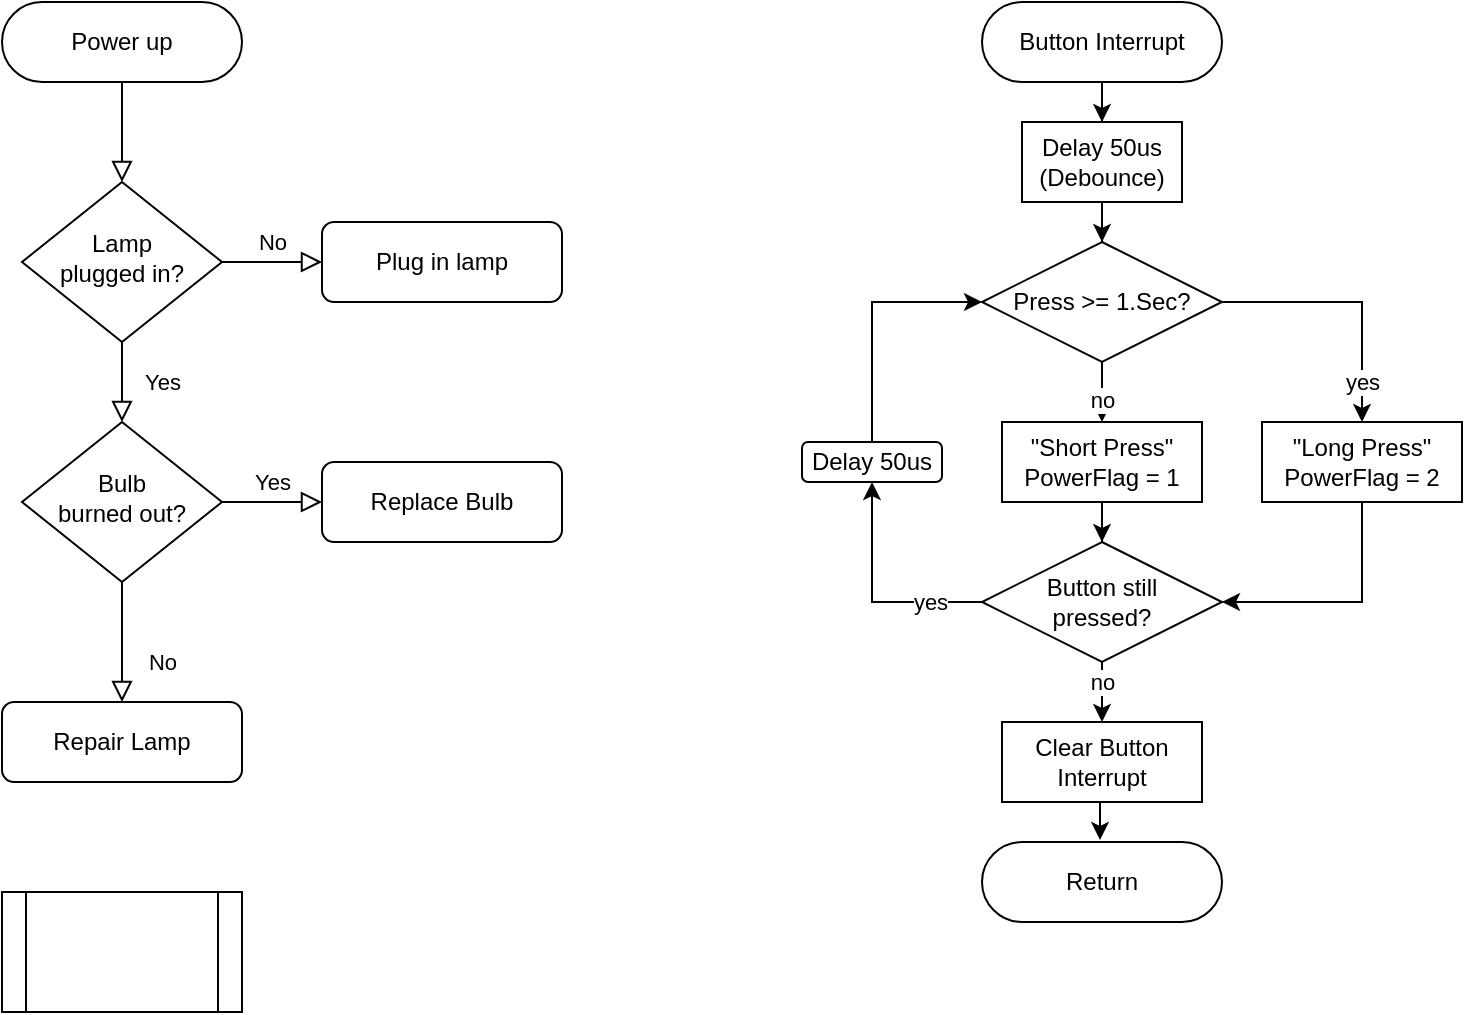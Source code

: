 <mxfile version="13.4.9" type="github"><diagram id="C5RBs43oDa-KdzZeNtuy" name="Page-1"><mxGraphModel dx="1228" dy="654" grid="1" gridSize="10" guides="1" tooltips="1" connect="1" arrows="1" fold="1" page="1" pageScale="1" pageWidth="827" pageHeight="1169" math="0" shadow="0"><root><mxCell id="WIyWlLk6GJQsqaUBKTNV-0"/><mxCell id="WIyWlLk6GJQsqaUBKTNV-1" parent="WIyWlLk6GJQsqaUBKTNV-0"/><mxCell id="WIyWlLk6GJQsqaUBKTNV-2" value="" style="rounded=0;html=1;jettySize=auto;orthogonalLoop=1;fontSize=11;endArrow=block;endFill=0;endSize=8;strokeWidth=1;shadow=0;labelBackgroundColor=none;edgeStyle=orthogonalEdgeStyle;" parent="WIyWlLk6GJQsqaUBKTNV-1" source="WIyWlLk6GJQsqaUBKTNV-3" target="WIyWlLk6GJQsqaUBKTNV-6" edge="1"><mxGeometry relative="1" as="geometry"/></mxCell><mxCell id="WIyWlLk6GJQsqaUBKTNV-3" value="Power up" style="rounded=1;whiteSpace=wrap;html=1;fontSize=12;glass=0;strokeWidth=1;shadow=0;arcSize=50;" parent="WIyWlLk6GJQsqaUBKTNV-1" vertex="1"><mxGeometry x="40" y="80" width="120" height="40" as="geometry"/></mxCell><mxCell id="WIyWlLk6GJQsqaUBKTNV-4" value="Yes" style="rounded=0;html=1;jettySize=auto;orthogonalLoop=1;fontSize=11;endArrow=block;endFill=0;endSize=8;strokeWidth=1;shadow=0;labelBackgroundColor=none;edgeStyle=orthogonalEdgeStyle;" parent="WIyWlLk6GJQsqaUBKTNV-1" source="WIyWlLk6GJQsqaUBKTNV-6" target="WIyWlLk6GJQsqaUBKTNV-10" edge="1"><mxGeometry y="20" relative="1" as="geometry"><mxPoint as="offset"/></mxGeometry></mxCell><mxCell id="WIyWlLk6GJQsqaUBKTNV-5" value="No" style="edgeStyle=orthogonalEdgeStyle;rounded=0;html=1;jettySize=auto;orthogonalLoop=1;fontSize=11;endArrow=block;endFill=0;endSize=8;strokeWidth=1;shadow=0;labelBackgroundColor=none;" parent="WIyWlLk6GJQsqaUBKTNV-1" source="WIyWlLk6GJQsqaUBKTNV-6" target="WIyWlLk6GJQsqaUBKTNV-7" edge="1"><mxGeometry y="10" relative="1" as="geometry"><mxPoint as="offset"/></mxGeometry></mxCell><mxCell id="WIyWlLk6GJQsqaUBKTNV-6" value="Lamp&lt;br&gt;plugged in?" style="rhombus;whiteSpace=wrap;html=1;shadow=0;fontFamily=Helvetica;fontSize=12;align=center;strokeWidth=1;spacing=6;spacingTop=-4;" parent="WIyWlLk6GJQsqaUBKTNV-1" vertex="1"><mxGeometry x="50" y="170" width="100" height="80" as="geometry"/></mxCell><mxCell id="WIyWlLk6GJQsqaUBKTNV-7" value="Plug in lamp" style="rounded=1;whiteSpace=wrap;html=1;fontSize=12;glass=0;strokeWidth=1;shadow=0;" parent="WIyWlLk6GJQsqaUBKTNV-1" vertex="1"><mxGeometry x="200" y="190" width="120" height="40" as="geometry"/></mxCell><mxCell id="WIyWlLk6GJQsqaUBKTNV-8" value="No" style="rounded=0;html=1;jettySize=auto;orthogonalLoop=1;fontSize=11;endArrow=block;endFill=0;endSize=8;strokeWidth=1;shadow=0;labelBackgroundColor=none;edgeStyle=orthogonalEdgeStyle;" parent="WIyWlLk6GJQsqaUBKTNV-1" source="WIyWlLk6GJQsqaUBKTNV-10" target="WIyWlLk6GJQsqaUBKTNV-11" edge="1"><mxGeometry x="0.333" y="20" relative="1" as="geometry"><mxPoint as="offset"/></mxGeometry></mxCell><mxCell id="WIyWlLk6GJQsqaUBKTNV-9" value="Yes" style="edgeStyle=orthogonalEdgeStyle;rounded=0;html=1;jettySize=auto;orthogonalLoop=1;fontSize=11;endArrow=block;endFill=0;endSize=8;strokeWidth=1;shadow=0;labelBackgroundColor=none;" parent="WIyWlLk6GJQsqaUBKTNV-1" source="WIyWlLk6GJQsqaUBKTNV-10" target="WIyWlLk6GJQsqaUBKTNV-12" edge="1"><mxGeometry y="10" relative="1" as="geometry"><mxPoint as="offset"/></mxGeometry></mxCell><mxCell id="WIyWlLk6GJQsqaUBKTNV-10" value="Bulb&lt;br&gt;burned out?" style="rhombus;whiteSpace=wrap;html=1;shadow=0;fontFamily=Helvetica;fontSize=12;align=center;strokeWidth=1;spacing=6;spacingTop=-4;" parent="WIyWlLk6GJQsqaUBKTNV-1" vertex="1"><mxGeometry x="50" y="290" width="100" height="80" as="geometry"/></mxCell><mxCell id="WIyWlLk6GJQsqaUBKTNV-11" value="Repair Lamp" style="rounded=1;whiteSpace=wrap;html=1;fontSize=12;glass=0;strokeWidth=1;shadow=0;" parent="WIyWlLk6GJQsqaUBKTNV-1" vertex="1"><mxGeometry x="40" y="430" width="120" height="40" as="geometry"/></mxCell><mxCell id="WIyWlLk6GJQsqaUBKTNV-12" value="Replace Bulb" style="rounded=1;whiteSpace=wrap;html=1;fontSize=12;glass=0;strokeWidth=1;shadow=0;" parent="WIyWlLk6GJQsqaUBKTNV-1" vertex="1"><mxGeometry x="200" y="310" width="120" height="40" as="geometry"/></mxCell><mxCell id="BABVnX3DVPuD6dSNbDO5-0" value="" style="shape=process;whiteSpace=wrap;html=1;backgroundOutline=1;" vertex="1" parent="WIyWlLk6GJQsqaUBKTNV-1"><mxGeometry x="40" y="525" width="120" height="60" as="geometry"/></mxCell><mxCell id="BABVnX3DVPuD6dSNbDO5-31" value="" style="edgeStyle=orthogonalEdgeStyle;rounded=0;orthogonalLoop=1;jettySize=auto;html=1;" edge="1" parent="WIyWlLk6GJQsqaUBKTNV-1" source="BABVnX3DVPuD6dSNbDO5-1" target="BABVnX3DVPuD6dSNbDO5-30"><mxGeometry relative="1" as="geometry"/></mxCell><mxCell id="BABVnX3DVPuD6dSNbDO5-1" value="Button Interrupt" style="rounded=1;whiteSpace=wrap;html=1;fontSize=12;glass=0;strokeWidth=1;shadow=0;arcSize=50;" vertex="1" parent="WIyWlLk6GJQsqaUBKTNV-1"><mxGeometry x="530" y="80" width="120" height="40" as="geometry"/></mxCell><mxCell id="BABVnX3DVPuD6dSNbDO5-51" value="yes" style="edgeStyle=orthogonalEdgeStyle;rounded=0;orthogonalLoop=1;jettySize=auto;html=1;" edge="1" parent="WIyWlLk6GJQsqaUBKTNV-1" source="BABVnX3DVPuD6dSNbDO5-4" target="BABVnX3DVPuD6dSNbDO5-49"><mxGeometry x="-0.538" relative="1" as="geometry"><mxPoint as="offset"/></mxGeometry></mxCell><mxCell id="BABVnX3DVPuD6dSNbDO5-4" value="Button still &lt;br&gt;pressed?" style="rhombus;whiteSpace=wrap;html=1;rounded=0;shadow=0;sketch=0;comic=0;treeMoving=0;" vertex="1" parent="WIyWlLk6GJQsqaUBKTNV-1"><mxGeometry x="530" y="350" width="120" height="60" as="geometry"/></mxCell><mxCell id="BABVnX3DVPuD6dSNbDO5-36" value="no" style="edgeStyle=orthogonalEdgeStyle;rounded=0;orthogonalLoop=1;jettySize=auto;html=1;exitX=0.5;exitY=1;exitDx=0;exitDy=0;" edge="1" parent="WIyWlLk6GJQsqaUBKTNV-1" source="BABVnX3DVPuD6dSNbDO5-4"><mxGeometry x="-0.333" relative="1" as="geometry"><mxPoint x="590" y="440" as="targetPoint"/><mxPoint x="590" y="420.0" as="sourcePoint"/><mxPoint as="offset"/></mxGeometry></mxCell><mxCell id="BABVnX3DVPuD6dSNbDO5-56" style="edgeStyle=orthogonalEdgeStyle;rounded=0;orthogonalLoop=1;jettySize=auto;html=1;entryX=0.5;entryY=0;entryDx=0;entryDy=0;" edge="1" parent="WIyWlLk6GJQsqaUBKTNV-1" source="BABVnX3DVPuD6dSNbDO5-30" target="BABVnX3DVPuD6dSNbDO5-37"><mxGeometry relative="1" as="geometry"/></mxCell><mxCell id="BABVnX3DVPuD6dSNbDO5-30" value="Delay 50us &lt;br&gt;(Debounce)" style="rounded=0;whiteSpace=wrap;html=1;shadow=0;comic=0;sketch=0;" vertex="1" parent="WIyWlLk6GJQsqaUBKTNV-1"><mxGeometry x="550" y="140" width="80" height="40" as="geometry"/></mxCell><mxCell id="BABVnX3DVPuD6dSNbDO5-48" value="no" style="edgeStyle=orthogonalEdgeStyle;rounded=0;orthogonalLoop=1;jettySize=auto;html=1;" edge="1" parent="WIyWlLk6GJQsqaUBKTNV-1" source="BABVnX3DVPuD6dSNbDO5-37"><mxGeometry x="0.2" relative="1" as="geometry"><mxPoint x="590" y="290" as="targetPoint"/><mxPoint as="offset"/></mxGeometry></mxCell><mxCell id="BABVnX3DVPuD6dSNbDO5-53" value="yes" style="edgeStyle=orthogonalEdgeStyle;rounded=0;orthogonalLoop=1;jettySize=auto;html=1;" edge="1" parent="WIyWlLk6GJQsqaUBKTNV-1" source="BABVnX3DVPuD6dSNbDO5-37" target="BABVnX3DVPuD6dSNbDO5-45"><mxGeometry x="0.692" relative="1" as="geometry"><mxPoint as="offset"/></mxGeometry></mxCell><mxCell id="BABVnX3DVPuD6dSNbDO5-37" value="&lt;span&gt;Press &amp;gt;&lt;/span&gt;&lt;span&gt;= 1.Sec?&lt;/span&gt;&lt;font style=&quot;font-size: 11px&quot;&gt;&lt;br&gt;&lt;/font&gt;" style="rhombus;whiteSpace=wrap;html=1;rounded=0;shadow=0;comic=0;sketch=0;" vertex="1" parent="WIyWlLk6GJQsqaUBKTNV-1"><mxGeometry x="530" y="200" width="120" height="60" as="geometry"/></mxCell><mxCell id="BABVnX3DVPuD6dSNbDO5-61" style="edgeStyle=orthogonalEdgeStyle;rounded=0;orthogonalLoop=1;jettySize=auto;html=1;entryX=0.491;entryY=-0.024;entryDx=0;entryDy=0;entryPerimeter=0;" edge="1" parent="WIyWlLk6GJQsqaUBKTNV-1" source="BABVnX3DVPuD6dSNbDO5-38" target="BABVnX3DVPuD6dSNbDO5-40"><mxGeometry relative="1" as="geometry"><Array as="points"><mxPoint x="589" y="499"/><mxPoint x="589" y="499"/></Array></mxGeometry></mxCell><mxCell id="BABVnX3DVPuD6dSNbDO5-38" value="Clear Button Interrupt" style="rounded=0;whiteSpace=wrap;html=1;shadow=0;comic=0;sketch=0;" vertex="1" parent="WIyWlLk6GJQsqaUBKTNV-1"><mxGeometry x="540" y="440" width="100" height="40" as="geometry"/></mxCell><mxCell id="BABVnX3DVPuD6dSNbDO5-40" value="Return" style="rounded=1;whiteSpace=wrap;html=1;fontSize=12;glass=0;strokeWidth=1;shadow=0;arcSize=50;" vertex="1" parent="WIyWlLk6GJQsqaUBKTNV-1"><mxGeometry x="530" y="500" width="120" height="40" as="geometry"/></mxCell><mxCell id="BABVnX3DVPuD6dSNbDO5-54" style="edgeStyle=orthogonalEdgeStyle;rounded=0;orthogonalLoop=1;jettySize=auto;html=1;entryX=1;entryY=0.5;entryDx=0;entryDy=0;" edge="1" parent="WIyWlLk6GJQsqaUBKTNV-1" source="BABVnX3DVPuD6dSNbDO5-45" target="BABVnX3DVPuD6dSNbDO5-4"><mxGeometry relative="1" as="geometry"><Array as="points"><mxPoint x="720" y="380"/></Array></mxGeometry></mxCell><mxCell id="BABVnX3DVPuD6dSNbDO5-45" value="&quot;Long Press&quot; PowerFlag = 2" style="rounded=0;whiteSpace=wrap;html=1;" vertex="1" parent="WIyWlLk6GJQsqaUBKTNV-1"><mxGeometry x="670" y="290" width="100" height="40" as="geometry"/></mxCell><mxCell id="BABVnX3DVPuD6dSNbDO5-50" value="" style="edgeStyle=orthogonalEdgeStyle;rounded=0;orthogonalLoop=1;jettySize=auto;html=1;" edge="1" parent="WIyWlLk6GJQsqaUBKTNV-1" source="BABVnX3DVPuD6dSNbDO5-46" target="BABVnX3DVPuD6dSNbDO5-4"><mxGeometry relative="1" as="geometry"/></mxCell><mxCell id="BABVnX3DVPuD6dSNbDO5-46" value="&quot;Short Press&quot; PowerFlag = 1" style="rounded=0;whiteSpace=wrap;html=1;" vertex="1" parent="WIyWlLk6GJQsqaUBKTNV-1"><mxGeometry x="540" y="290" width="100" height="40" as="geometry"/></mxCell><mxCell id="BABVnX3DVPuD6dSNbDO5-52" style="edgeStyle=orthogonalEdgeStyle;rounded=0;orthogonalLoop=1;jettySize=auto;html=1;entryX=0;entryY=0.5;entryDx=0;entryDy=0;" edge="1" parent="WIyWlLk6GJQsqaUBKTNV-1" source="BABVnX3DVPuD6dSNbDO5-49" target="BABVnX3DVPuD6dSNbDO5-37"><mxGeometry relative="1" as="geometry"><Array as="points"><mxPoint x="475" y="230"/></Array></mxGeometry></mxCell><mxCell id="BABVnX3DVPuD6dSNbDO5-49" value="Delay 50us " style="rounded=1;whiteSpace=wrap;html=1;shadow=0;comic=0;sketch=0;" vertex="1" parent="WIyWlLk6GJQsqaUBKTNV-1"><mxGeometry x="440" y="300" width="70" height="20" as="geometry"/></mxCell></root></mxGraphModel></diagram></mxfile>